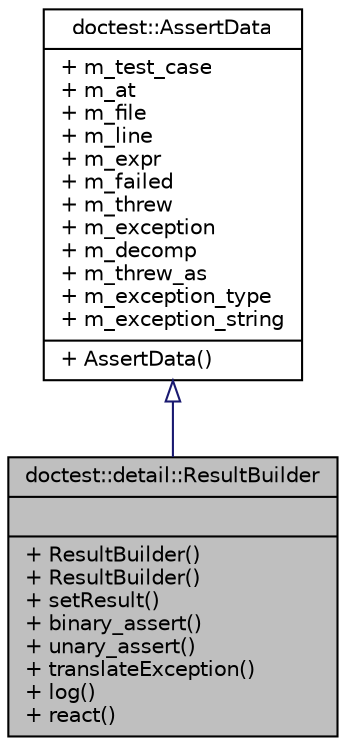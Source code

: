 digraph "doctest::detail::ResultBuilder"
{
 // LATEX_PDF_SIZE
  edge [fontname="Helvetica",fontsize="10",labelfontname="Helvetica",labelfontsize="10"];
  node [fontname="Helvetica",fontsize="10",shape=record];
  Node1 [label="{doctest::detail::ResultBuilder\n||+ ResultBuilder()\l+ ResultBuilder()\l+ setResult()\l+ binary_assert()\l+ unary_assert()\l+ translateException()\l+ log()\l+ react()\l}",height=0.2,width=0.4,color="black", fillcolor="grey75", style="filled", fontcolor="black",tooltip=" "];
  Node2 -> Node1 [dir="back",color="midnightblue",fontsize="10",style="solid",arrowtail="onormal",fontname="Helvetica"];
  Node2 [label="{doctest::AssertData\n|+ m_test_case\l+ m_at\l+ m_file\l+ m_line\l+ m_expr\l+ m_failed\l+ m_threw\l+ m_exception\l+ m_decomp\l+ m_threw_as\l+ m_exception_type\l+ m_exception_string\l|+ AssertData()\l}",height=0.2,width=0.4,color="black", fillcolor="white", style="filled",URL="$structdoctest_1_1AssertData.html",tooltip=" "];
}
